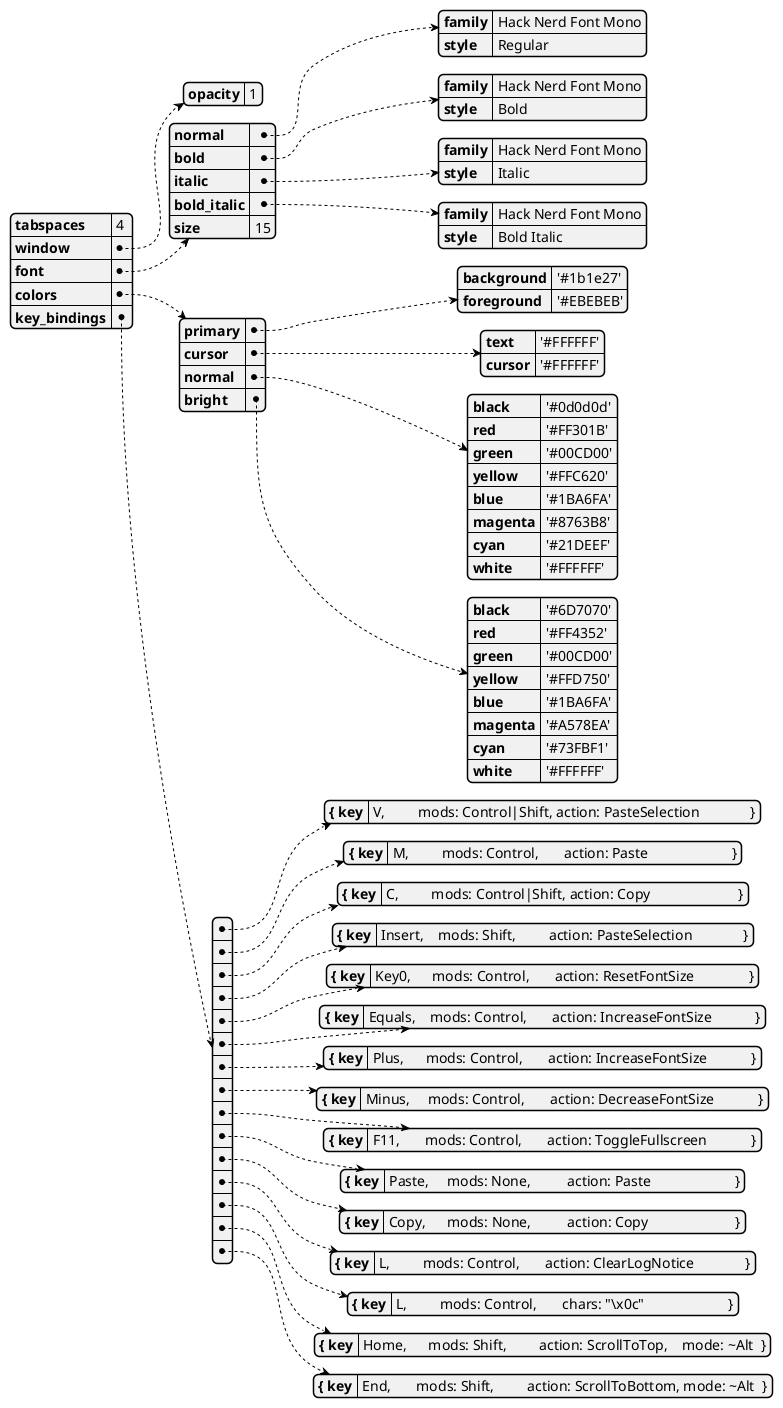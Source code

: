 @startyaml
#env:  
#    # TERM variable
#    #
#    # This value is used to set the `$TERM` environment variable for
#    # each instance of Alacritty. If it is not present, alacritty will
#    # check the local terminfo database and use `alacritty` if it is
#    # available, otherwise `xterm-256color` is used.
#    TERM: alacritty

tabspaces: 4
window:
  opacity: 1 

font:
    normal:
    # family: Hack
    # family: "Sarasa Mono SC"
        family: "Hack Nerd Font Mono"  #目前的版本不支持连字
        style: Regular

    bold:
        family: "Hack Nerd Font Mono" 
        style: Bold

    italic:
        family: "Hack Nerd Font Mono"
        style: Italic

    bold_italic:
        family: "Hack Nerd Font Mono"
        style: Bold Italic
    
    size : 15
        #family: Hack

colors:
  # Default colors
  primary:
    background: '#1b1e27'
    foreground: '#EBEBEB'

  # Cursor colors
  cursor:
    text: '#FFFFFF'
    cursor: '#FFFFFF'

  # Normal colors
  normal:
    black:   '#0d0d0d'
    red:     '#FF301B'
    green:   '#00CD00'
    yellow:  '#FFC620'
    blue:    '#1BA6FA'
    magenta: '#8763B8'
    cyan:    '#21DEEF'
    white:   '#FFFFFF'

  # Bright colors
  bright:
    black:   '#6D7070'
    red:     '#FF4352'
    green:   '#00CD00'
    yellow:  '#FFD750'
    blue:    '#1BA6FA'
    magenta: '#A578EA'
    cyan:    '#73FBF1'
    white:   '#FFFFFF'

key_bindings:
    # (Windows, Linux, and BSD only)
  - { key: V,         mods: Control|Shift, action: PasteSelection              }
  - { key: M,         mods: Control,       action: Paste                       }
  - { key: C,         mods: Control|Shift, action: Copy                        }
  - { key: Insert,    mods: Shift,         action: PasteSelection              }
  - { key: Key0,      mods: Control,       action: ResetFontSize               }
  - { key: Equals,    mods: Control,       action: IncreaseFontSize            }
  - { key: Plus,      mods: Control,       action: IncreaseFontSize            }
  - { key: Minus,     mods: Control,       action: DecreaseFontSize            }
  - { key: F11,       mods: Control,       action: ToggleFullscreen            }
  - { key: Paste,     mods: None,          action: Paste                       }
  - { key: Copy,      mods: None,          action: Copy                        }
  - { key: L,         mods: Control,       action: ClearLogNotice              }
  - { key: L,         mods: Control,       chars: "\x0c"                       }
    #- { key: PageUp,    mods: None,          action: ScrollPageUp,   mode: ~Alt  }
    #- { key: PageDown,  mods: None,          action: ScrollPageDown, mode: ~Alt  }
  - { key: Home,      mods: Shift,         action: ScrollToTop,    mode: ~Alt  }
  - { key: End,       mods: Shift,         action: ScrollToBottom, mode: ~Alt  }

@endyaml
